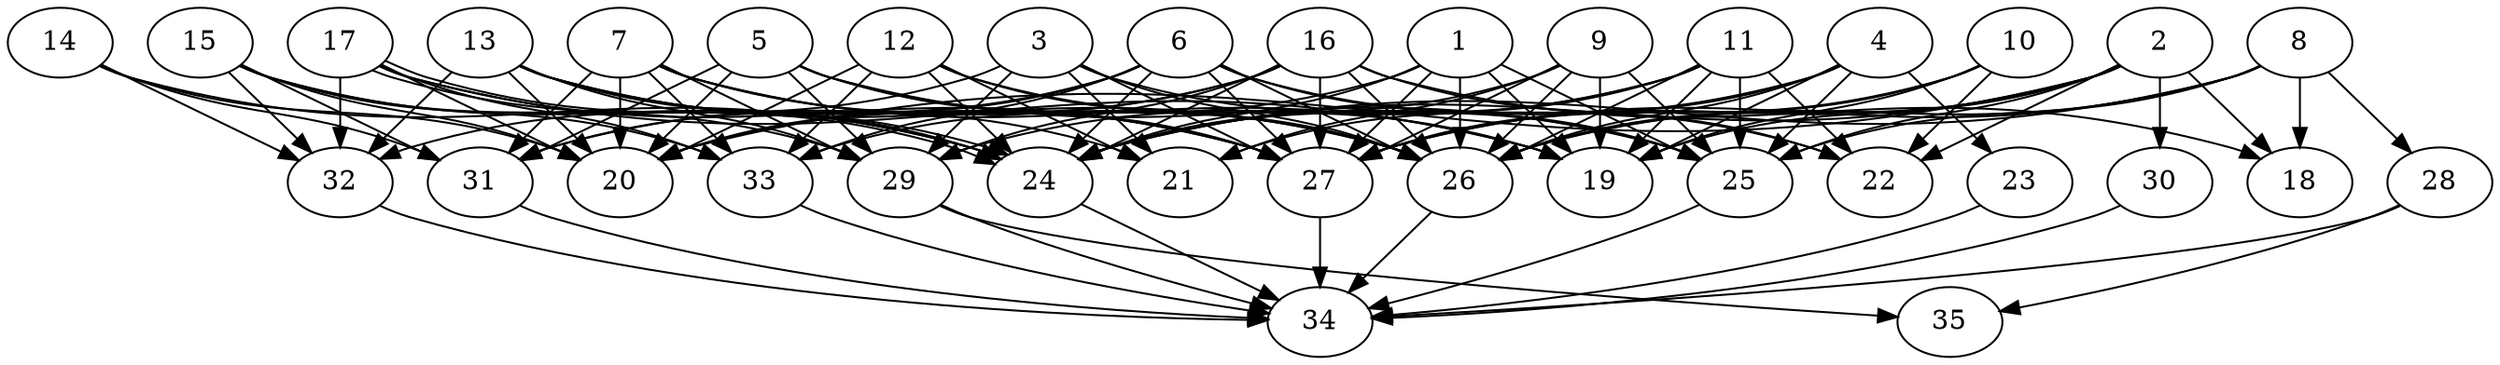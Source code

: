 // DAG automatically generated by daggen at Tue Aug  6 16:28:02 2019
// ./daggen --dot -n 35 --ccr 0.5 --fat 0.8 --regular 0.5 --density 0.8 --mindata 5242880 --maxdata 52428800 
digraph G {
  1 [size="69259264", alpha="0.05", expect_size="34629632"] 
  1 -> 19 [size ="34629632"]
  1 -> 24 [size ="34629632"]
  1 -> 25 [size ="34629632"]
  1 -> 26 [size ="34629632"]
  1 -> 27 [size ="34629632"]
  1 -> 33 [size ="34629632"]
  2 [size="91990016", alpha="0.14", expect_size="45995008"] 
  2 -> 18 [size ="45995008"]
  2 -> 19 [size ="45995008"]
  2 -> 20 [size ="45995008"]
  2 -> 22 [size ="45995008"]
  2 -> 24 [size ="45995008"]
  2 -> 25 [size ="45995008"]
  2 -> 26 [size ="45995008"]
  2 -> 27 [size ="45995008"]
  2 -> 30 [size ="45995008"]
  3 [size="99610624", alpha="0.12", expect_size="49805312"] 
  3 -> 21 [size ="49805312"]
  3 -> 25 [size ="49805312"]
  3 -> 26 [size ="49805312"]
  3 -> 27 [size ="49805312"]
  3 -> 29 [size ="49805312"]
  3 -> 32 [size ="49805312"]
  4 [size="65921024", alpha="0.17", expect_size="32960512"] 
  4 -> 19 [size ="32960512"]
  4 -> 23 [size ="32960512"]
  4 -> 24 [size ="32960512"]
  4 -> 25 [size ="32960512"]
  4 -> 26 [size ="32960512"]
  4 -> 27 [size ="32960512"]
  5 [size="87748608", alpha="0.06", expect_size="43874304"] 
  5 -> 20 [size ="43874304"]
  5 -> 25 [size ="43874304"]
  5 -> 26 [size ="43874304"]
  5 -> 27 [size ="43874304"]
  5 -> 29 [size ="43874304"]
  5 -> 31 [size ="43874304"]
  6 [size="29937664", alpha="0.17", expect_size="14968832"] 
  6 -> 20 [size ="14968832"]
  6 -> 22 [size ="14968832"]
  6 -> 24 [size ="14968832"]
  6 -> 25 [size ="14968832"]
  6 -> 26 [size ="14968832"]
  6 -> 27 [size ="14968832"]
  6 -> 31 [size ="14968832"]
  6 -> 33 [size ="14968832"]
  7 [size="64024576", alpha="0.12", expect_size="32012288"] 
  7 -> 19 [size ="32012288"]
  7 -> 20 [size ="32012288"]
  7 -> 26 [size ="32012288"]
  7 -> 27 [size ="32012288"]
  7 -> 29 [size ="32012288"]
  7 -> 31 [size ="32012288"]
  7 -> 33 [size ="32012288"]
  8 [size="26318848", alpha="0.17", expect_size="13159424"] 
  8 -> 18 [size ="13159424"]
  8 -> 24 [size ="13159424"]
  8 -> 25 [size ="13159424"]
  8 -> 26 [size ="13159424"]
  8 -> 27 [size ="13159424"]
  8 -> 28 [size ="13159424"]
  9 [size="99975168", alpha="0.17", expect_size="49987584"] 
  9 -> 19 [size ="49987584"]
  9 -> 21 [size ="49987584"]
  9 -> 24 [size ="49987584"]
  9 -> 25 [size ="49987584"]
  9 -> 26 [size ="49987584"]
  9 -> 27 [size ="49987584"]
  10 [size="83908608", alpha="0.06", expect_size="41954304"] 
  10 -> 19 [size ="41954304"]
  10 -> 22 [size ="41954304"]
  10 -> 26 [size ="41954304"]
  10 -> 27 [size ="41954304"]
  11 [size="75911168", alpha="0.05", expect_size="37955584"] 
  11 -> 19 [size ="37955584"]
  11 -> 21 [size ="37955584"]
  11 -> 22 [size ="37955584"]
  11 -> 24 [size ="37955584"]
  11 -> 25 [size ="37955584"]
  11 -> 26 [size ="37955584"]
  11 -> 29 [size ="37955584"]
  12 [size="97873920", alpha="0.00", expect_size="48936960"] 
  12 -> 19 [size ="48936960"]
  12 -> 20 [size ="48936960"]
  12 -> 21 [size ="48936960"]
  12 -> 24 [size ="48936960"]
  12 -> 26 [size ="48936960"]
  12 -> 33 [size ="48936960"]
  13 [size="70400000", alpha="0.05", expect_size="35200000"] 
  13 -> 20 [size ="35200000"]
  13 -> 21 [size ="35200000"]
  13 -> 24 [size ="35200000"]
  13 -> 26 [size ="35200000"]
  13 -> 27 [size ="35200000"]
  13 -> 29 [size ="35200000"]
  13 -> 32 [size ="35200000"]
  14 [size="32643072", alpha="0.13", expect_size="16321536"] 
  14 -> 20 [size ="16321536"]
  14 -> 24 [size ="16321536"]
  14 -> 31 [size ="16321536"]
  14 -> 32 [size ="16321536"]
  15 [size="16687104", alpha="0.00", expect_size="8343552"] 
  15 -> 20 [size ="8343552"]
  15 -> 24 [size ="8343552"]
  15 -> 29 [size ="8343552"]
  15 -> 31 [size ="8343552"]
  15 -> 32 [size ="8343552"]
  15 -> 33 [size ="8343552"]
  16 [size="44085248", alpha="0.08", expect_size="22042624"] 
  16 -> 18 [size ="22042624"]
  16 -> 20 [size ="22042624"]
  16 -> 22 [size ="22042624"]
  16 -> 24 [size ="22042624"]
  16 -> 26 [size ="22042624"]
  16 -> 27 [size ="22042624"]
  16 -> 29 [size ="22042624"]
  16 -> 31 [size ="22042624"]
  17 [size="28098560", alpha="0.13", expect_size="14049280"] 
  17 -> 19 [size ="14049280"]
  17 -> 20 [size ="14049280"]
  17 -> 24 [size ="14049280"]
  17 -> 24 [size ="14049280"]
  17 -> 27 [size ="14049280"]
  17 -> 32 [size ="14049280"]
  17 -> 33 [size ="14049280"]
  18 [size="84621312", alpha="0.09", expect_size="42310656"] 
  19 [size="68648960", alpha="0.17", expect_size="34324480"] 
  20 [size="53180416", alpha="0.16", expect_size="26590208"] 
  21 [size="79822848", alpha="0.07", expect_size="39911424"] 
  22 [size="10854400", alpha="0.15", expect_size="5427200"] 
  23 [size="12195840", alpha="0.03", expect_size="6097920"] 
  23 -> 34 [size ="6097920"]
  24 [size="34080768", alpha="0.02", expect_size="17040384"] 
  24 -> 34 [size ="17040384"]
  25 [size="95463424", alpha="0.17", expect_size="47731712"] 
  25 -> 34 [size ="47731712"]
  26 [size="96606208", alpha="0.17", expect_size="48303104"] 
  26 -> 34 [size ="48303104"]
  27 [size="38834176", alpha="0.08", expect_size="19417088"] 
  27 -> 34 [size ="19417088"]
  28 [size="98361344", alpha="0.02", expect_size="49180672"] 
  28 -> 34 [size ="49180672"]
  28 -> 35 [size ="49180672"]
  29 [size="48009216", alpha="0.15", expect_size="24004608"] 
  29 -> 34 [size ="24004608"]
  29 -> 35 [size ="24004608"]
  30 [size="34189312", alpha="0.04", expect_size="17094656"] 
  30 -> 34 [size ="17094656"]
  31 [size="14372864", alpha="0.07", expect_size="7186432"] 
  31 -> 34 [size ="7186432"]
  32 [size="47333376", alpha="0.08", expect_size="23666688"] 
  32 -> 34 [size ="23666688"]
  33 [size="25829376", alpha="0.02", expect_size="12914688"] 
  33 -> 34 [size ="12914688"]
  34 [size="38991872", alpha="0.01", expect_size="19495936"] 
  35 [size="47882240", alpha="0.01", expect_size="23941120"] 
}
